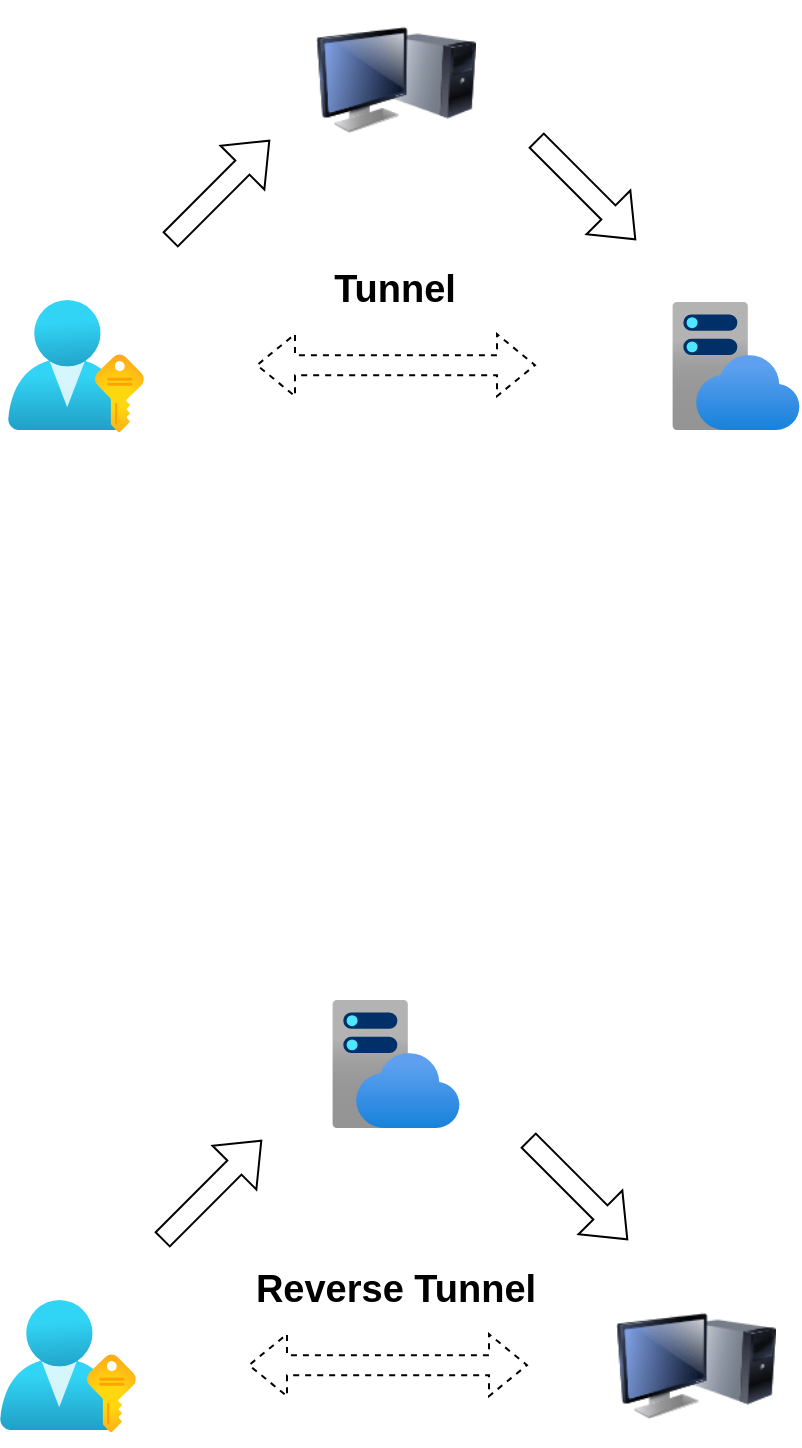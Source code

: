 <mxfile version="22.0.3" type="device">
  <diagram name="第 1 页" id="KesV4IRkSVqFw5X2bUM5">
    <mxGraphModel dx="1018" dy="686" grid="0" gridSize="10" guides="1" tooltips="1" connect="1" arrows="1" fold="1" page="0" pageScale="1" pageWidth="827" pageHeight="1169" math="0" shadow="0">
      <root>
        <mxCell id="0" />
        <mxCell id="1" parent="0" />
        <mxCell id="9k0TbZKdQOA3wjvnUsYZ-1" value="" style="image;html=1;image=img/lib/clip_art/computers/Monitor_Tower_128x128.png" vertex="1" parent="1">
          <mxGeometry x="190" y="90" width="80" height="80" as="geometry" />
        </mxCell>
        <mxCell id="9k0TbZKdQOA3wjvnUsYZ-2" value="" style="image;aspect=fixed;html=1;points=[];align=center;fontSize=12;image=img/lib/azure2/app_services/App_Service_Plans.svg;" vertex="1" parent="1">
          <mxGeometry x="368" y="241" width="64" height="64" as="geometry" />
        </mxCell>
        <mxCell id="9k0TbZKdQOA3wjvnUsYZ-6" value="" style="image;aspect=fixed;html=1;points=[];align=center;fontSize=12;image=img/lib/azure2/azure_stack/User_Subscriptions.svg;" vertex="1" parent="1">
          <mxGeometry x="36" y="240" width="68" height="66" as="geometry" />
        </mxCell>
        <mxCell id="9k0TbZKdQOA3wjvnUsYZ-7" value="" style="shape=flexArrow;endArrow=classic;html=1;rounded=0;" edge="1" parent="1">
          <mxGeometry width="50" height="50" relative="1" as="geometry">
            <mxPoint x="117" y="210" as="sourcePoint" />
            <mxPoint x="167" y="160" as="targetPoint" />
          </mxGeometry>
        </mxCell>
        <mxCell id="9k0TbZKdQOA3wjvnUsYZ-8" value="" style="shape=flexArrow;endArrow=classic;html=1;rounded=0;" edge="1" parent="1">
          <mxGeometry width="50" height="50" relative="1" as="geometry">
            <mxPoint x="300" y="160" as="sourcePoint" />
            <mxPoint x="350" y="210" as="targetPoint" />
          </mxGeometry>
        </mxCell>
        <mxCell id="9k0TbZKdQOA3wjvnUsYZ-9" value="" style="shape=flexArrow;endArrow=classic;startArrow=classic;html=1;rounded=0;dashed=1;" edge="1" parent="1">
          <mxGeometry width="100" height="100" relative="1" as="geometry">
            <mxPoint x="160" y="272.58" as="sourcePoint" />
            <mxPoint x="300" y="272.58" as="targetPoint" />
          </mxGeometry>
        </mxCell>
        <mxCell id="9k0TbZKdQOA3wjvnUsYZ-10" value="Tunnel" style="text;html=1;strokeColor=none;fillColor=none;align=center;verticalAlign=middle;whiteSpace=wrap;rounded=0;fontSize=19;fontStyle=1" vertex="1" parent="1">
          <mxGeometry x="179" y="220" width="101" height="30" as="geometry" />
        </mxCell>
        <mxCell id="9k0TbZKdQOA3wjvnUsYZ-11" value="" style="image;html=1;image=img/lib/clip_art/computers/Monitor_Tower_128x128.png" vertex="1" parent="1">
          <mxGeometry x="340" y="733" width="80" height="80" as="geometry" />
        </mxCell>
        <mxCell id="9k0TbZKdQOA3wjvnUsYZ-12" value="" style="image;aspect=fixed;html=1;points=[];align=center;fontSize=12;image=img/lib/azure2/app_services/App_Service_Plans.svg;" vertex="1" parent="1">
          <mxGeometry x="198" y="590" width="64" height="64" as="geometry" />
        </mxCell>
        <mxCell id="9k0TbZKdQOA3wjvnUsYZ-13" value="" style="image;aspect=fixed;html=1;points=[];align=center;fontSize=12;image=img/lib/azure2/azure_stack/User_Subscriptions.svg;" vertex="1" parent="1">
          <mxGeometry x="32" y="740" width="68" height="66" as="geometry" />
        </mxCell>
        <mxCell id="9k0TbZKdQOA3wjvnUsYZ-14" value="" style="shape=flexArrow;endArrow=classic;html=1;rounded=0;" edge="1" parent="1">
          <mxGeometry width="50" height="50" relative="1" as="geometry">
            <mxPoint x="113" y="710" as="sourcePoint" />
            <mxPoint x="163" y="660" as="targetPoint" />
          </mxGeometry>
        </mxCell>
        <mxCell id="9k0TbZKdQOA3wjvnUsYZ-15" value="" style="shape=flexArrow;endArrow=classic;html=1;rounded=0;" edge="1" parent="1">
          <mxGeometry width="50" height="50" relative="1" as="geometry">
            <mxPoint x="296" y="660" as="sourcePoint" />
            <mxPoint x="346" y="710" as="targetPoint" />
          </mxGeometry>
        </mxCell>
        <mxCell id="9k0TbZKdQOA3wjvnUsYZ-16" value="" style="shape=flexArrow;endArrow=classic;startArrow=classic;html=1;rounded=0;dashed=1;" edge="1" parent="1">
          <mxGeometry width="100" height="100" relative="1" as="geometry">
            <mxPoint x="156" y="772.58" as="sourcePoint" />
            <mxPoint x="296" y="772.58" as="targetPoint" />
          </mxGeometry>
        </mxCell>
        <mxCell id="9k0TbZKdQOA3wjvnUsYZ-17" value="Reverse Tunnel" style="text;html=1;strokeColor=none;fillColor=none;align=center;verticalAlign=middle;whiteSpace=wrap;rounded=0;fontSize=19;fontStyle=1" vertex="1" parent="1">
          <mxGeometry x="130" y="720" width="200" height="30" as="geometry" />
        </mxCell>
      </root>
    </mxGraphModel>
  </diagram>
</mxfile>
